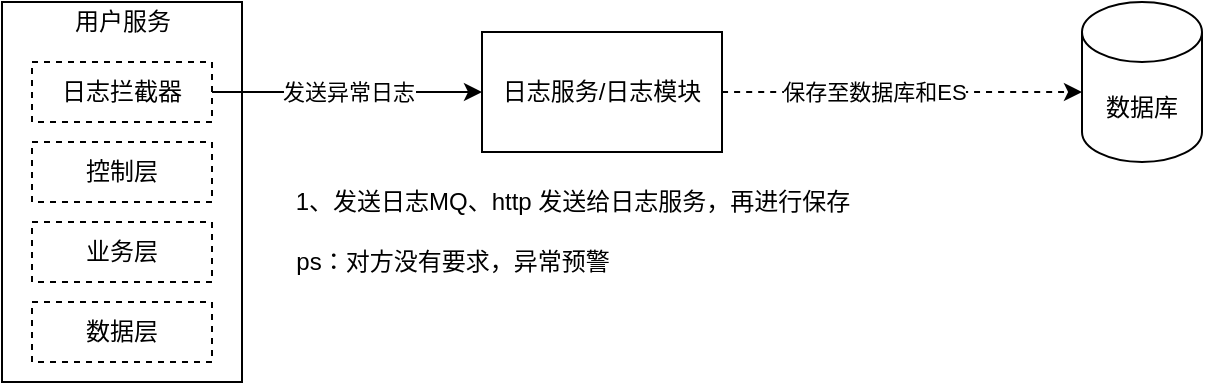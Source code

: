 <mxfile version="14.7.2" type="github">
  <diagram id="dFJAkvRIx3amxAwlTc3C" name="第 1 页">
    <mxGraphModel dx="1126" dy="771" grid="1" gridSize="10" guides="1" tooltips="1" connect="1" arrows="1" fold="1" page="1" pageScale="1" pageWidth="827" pageHeight="1169" math="0" shadow="0">
      <root>
        <mxCell id="0" />
        <mxCell id="1" parent="0" />
        <mxCell id="KrFuYZlOuot2_a2a2JDB-1" value="数据库" style="shape=cylinder3;whiteSpace=wrap;html=1;boundedLbl=1;backgroundOutline=1;size=15;" vertex="1" parent="1">
          <mxGeometry x="720" y="170" width="60" height="80" as="geometry" />
        </mxCell>
        <mxCell id="KrFuYZlOuot2_a2a2JDB-12" value="" style="group" vertex="1" connectable="0" parent="1">
          <mxGeometry x="180" y="170" width="120" height="190" as="geometry" />
        </mxCell>
        <mxCell id="KrFuYZlOuot2_a2a2JDB-5" value="" style="rounded=0;whiteSpace=wrap;html=1;" vertex="1" parent="KrFuYZlOuot2_a2a2JDB-12">
          <mxGeometry width="120" height="190" as="geometry" />
        </mxCell>
        <mxCell id="KrFuYZlOuot2_a2a2JDB-6" value="日志拦截器" style="rounded=0;whiteSpace=wrap;html=1;dashed=1;" vertex="1" parent="KrFuYZlOuot2_a2a2JDB-12">
          <mxGeometry x="15" y="30" width="90" height="30" as="geometry" />
        </mxCell>
        <mxCell id="KrFuYZlOuot2_a2a2JDB-7" value="控制层" style="rounded=0;whiteSpace=wrap;html=1;dashed=1;" vertex="1" parent="KrFuYZlOuot2_a2a2JDB-12">
          <mxGeometry x="15" y="70" width="90" height="30" as="geometry" />
        </mxCell>
        <mxCell id="KrFuYZlOuot2_a2a2JDB-8" value="用户服务" style="text;html=1;align=center;verticalAlign=middle;resizable=0;points=[];autosize=1;strokeColor=none;" vertex="1" parent="KrFuYZlOuot2_a2a2JDB-12">
          <mxGeometry x="30" width="60" height="20" as="geometry" />
        </mxCell>
        <mxCell id="KrFuYZlOuot2_a2a2JDB-9" value="业务层" style="rounded=0;whiteSpace=wrap;html=1;dashed=1;" vertex="1" parent="KrFuYZlOuot2_a2a2JDB-12">
          <mxGeometry x="15" y="110" width="90" height="30" as="geometry" />
        </mxCell>
        <mxCell id="KrFuYZlOuot2_a2a2JDB-10" value="数据层" style="rounded=0;whiteSpace=wrap;html=1;dashed=1;" vertex="1" parent="KrFuYZlOuot2_a2a2JDB-12">
          <mxGeometry x="15" y="150" width="90" height="30" as="geometry" />
        </mxCell>
        <mxCell id="KrFuYZlOuot2_a2a2JDB-26" style="edgeStyle=orthogonalEdgeStyle;curved=1;rounded=0;orthogonalLoop=1;jettySize=auto;html=1;dashed=1;" edge="1" parent="1" source="KrFuYZlOuot2_a2a2JDB-20">
          <mxGeometry relative="1" as="geometry">
            <mxPoint x="720" y="215" as="targetPoint" />
          </mxGeometry>
        </mxCell>
        <mxCell id="KrFuYZlOuot2_a2a2JDB-27" value="保存至数据库和ES" style="edgeLabel;html=1;align=center;verticalAlign=middle;resizable=0;points=[];" vertex="1" connectable="0" parent="KrFuYZlOuot2_a2a2JDB-26">
          <mxGeometry x="-0.16" y="-1" relative="1" as="geometry">
            <mxPoint y="-1" as="offset" />
          </mxGeometry>
        </mxCell>
        <mxCell id="KrFuYZlOuot2_a2a2JDB-20" value="日志服务/日志模块" style="rounded=0;whiteSpace=wrap;html=1;" vertex="1" parent="1">
          <mxGeometry x="420" y="185" width="120" height="60" as="geometry" />
        </mxCell>
        <mxCell id="KrFuYZlOuot2_a2a2JDB-21" style="edgeStyle=orthogonalEdgeStyle;rounded=0;orthogonalLoop=1;jettySize=auto;html=1;entryX=0;entryY=0.5;entryDx=0;entryDy=0;" edge="1" parent="1" source="KrFuYZlOuot2_a2a2JDB-6" target="KrFuYZlOuot2_a2a2JDB-20">
          <mxGeometry relative="1" as="geometry" />
        </mxCell>
        <mxCell id="KrFuYZlOuot2_a2a2JDB-22" value="发送异常日志" style="edgeLabel;html=1;align=center;verticalAlign=middle;resizable=0;points=[];" vertex="1" connectable="0" parent="KrFuYZlOuot2_a2a2JDB-21">
          <mxGeometry x="0.007" relative="1" as="geometry">
            <mxPoint as="offset" />
          </mxGeometry>
        </mxCell>
        <mxCell id="KrFuYZlOuot2_a2a2JDB-28" value="1、发送日志MQ、http 发送给日志服务，再进行保存" style="text;html=1;align=center;verticalAlign=middle;resizable=0;points=[];autosize=1;strokeColor=none;" vertex="1" parent="1">
          <mxGeometry x="320" y="260" width="290" height="20" as="geometry" />
        </mxCell>
        <mxCell id="KrFuYZlOuot2_a2a2JDB-30" value="ps：对方没有要求，异常预警" style="text;html=1;align=center;verticalAlign=middle;resizable=0;points=[];autosize=1;strokeColor=none;" vertex="1" parent="1">
          <mxGeometry x="320" y="290" width="170" height="20" as="geometry" />
        </mxCell>
      </root>
    </mxGraphModel>
  </diagram>
</mxfile>
